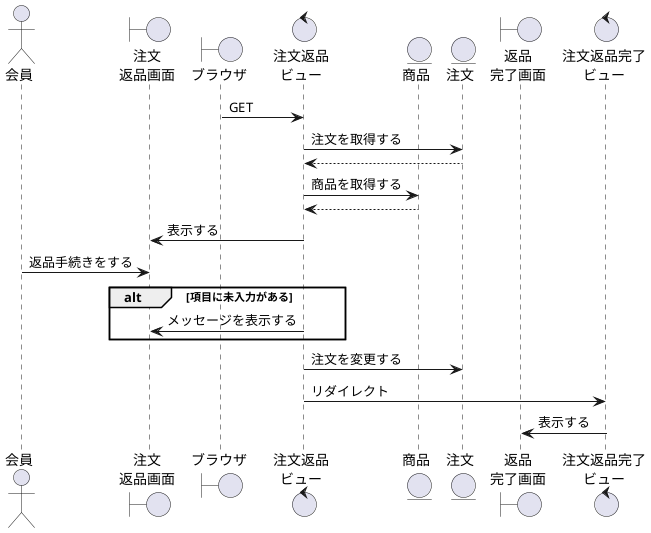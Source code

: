 @startuml return
' ①縦軸の並び順を決める
actor "会員" as act
boundary "注文\n返品画面" as orb
' コントローラーに初回アクセスするもの
boundary "ブラウザ" as brz
' コントローラーまたはビューの名称を決める
control "注文返品\nビュー" as orc
' DAOまたはモデルとなる
entity "商品" as pdt
entity "注文" as order
boundary "返品\n完了画面" as orkb
control "注文返品完了\nビュー" as orkc

brz -> orc: GET
orc -> order:注文を取得する
orc <-- order
orc -> pdt:商品を取得する
orc <-- pdt
orb <- orc:表示する
act -> orb:返品手続きをする


alt 項目に未入力がある
    orb <- orc:メッセージを表示する
end

orc -> order: 注文を変更する
orc -> orkc: リダイレクト
orkb <- orkc:表示する

@enduml

